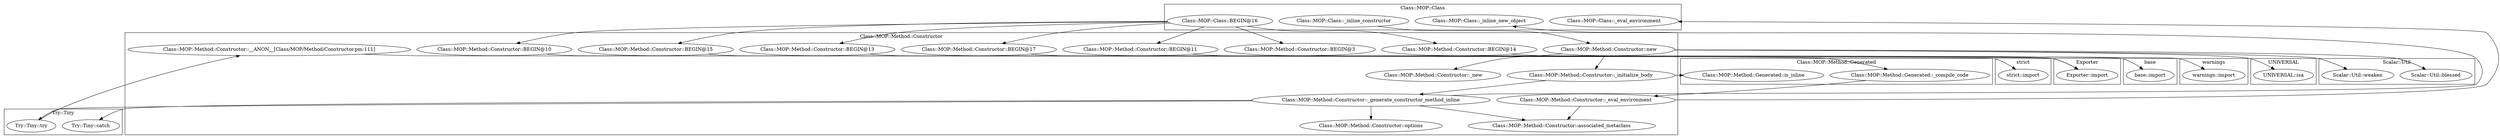 digraph {
graph [overlap=false]
subgraph cluster_Try_Tiny {
	label="Try::Tiny";
	"Try::Tiny::catch";
	"Try::Tiny::try";
}
subgraph cluster_UNIVERSAL {
	label="UNIVERSAL";
	"UNIVERSAL::isa";
}
subgraph cluster_base {
	label="base";
	"base::import";
}
subgraph cluster_Class_MOP_Method_Generated {
	label="Class::MOP::Method::Generated";
	"Class::MOP::Method::Generated::_compile_code";
	"Class::MOP::Method::Generated::is_inline";
}
subgraph cluster_Class_MOP_Method_Constructor {
	label="Class::MOP::Method::Constructor";
	"Class::MOP::Method::Constructor::_eval_environment";
	"Class::MOP::Method::Constructor::BEGIN@10";
	"Class::MOP::Method::Constructor::options";
	"Class::MOP::Method::Constructor::_new";
	"Class::MOP::Method::Constructor::BEGIN@3";
	"Class::MOP::Method::Constructor::BEGIN@15";
	"Class::MOP::Method::Constructor::BEGIN@14";
	"Class::MOP::Method::Constructor::_generate_constructor_method_inline";
	"Class::MOP::Method::Constructor::BEGIN@17";
	"Class::MOP::Method::Constructor::_initialize_body";
	"Class::MOP::Method::Constructor::BEGIN@13";
	"Class::MOP::Method::Constructor::associated_metaclass";
	"Class::MOP::Method::Constructor::BEGIN@11";
	"Class::MOP::Method::Constructor::new";
	"Class::MOP::Method::Constructor::__ANON__[Class/MOP/Method/Constructor.pm:111]";
}
subgraph cluster_Exporter {
	label="Exporter";
	"Exporter::import";
}
subgraph cluster_warnings {
	label="warnings";
	"warnings::import";
}
subgraph cluster_Scalar_Util {
	label="Scalar::Util";
	"Scalar::Util::blessed";
	"Scalar::Util::weaken";
}
subgraph cluster_strict {
	label="strict";
	"strict::import";
}
subgraph cluster_Class_MOP_Class {
	label="Class::MOP::Class";
	"Class::MOP::Class::BEGIN@16";
	"Class::MOP::Class::_inline_new_object";
	"Class::MOP::Class::_eval_environment";
	"Class::MOP::Class::_inline_constructor";
}
"Class::MOP::Method::Constructor::_generate_constructor_method_inline" -> "Try::Tiny::try";
"Class::MOP::Method::Constructor::BEGIN@13" -> "Exporter::import";
"Class::MOP::Method::Constructor::BEGIN@15" -> "Exporter::import";
"Class::MOP::Method::Constructor::BEGIN@14" -> "Exporter::import";
"Class::MOP::Method::Constructor::_eval_environment" -> "Class::MOP::Class::_eval_environment";
"Class::MOP::Method::Constructor::new" -> "Scalar::Util::blessed";
"Class::MOP::Method::Constructor::_initialize_body" -> "Class::MOP::Method::Generated::is_inline";
"Class::MOP::Method::Constructor::_generate_constructor_method_inline" -> "Class::MOP::Method::Constructor::options";
"Class::MOP::Class::_inline_constructor" -> "Class::MOP::Method::Constructor::new";
"Class::MOP::Method::Constructor::_generate_constructor_method_inline" -> "Try::Tiny::catch";
"Class::MOP::Method::Constructor::_generate_constructor_method_inline" -> "Class::MOP::Method::Constructor::associated_metaclass";
"Class::MOP::Method::Constructor::_eval_environment" -> "Class::MOP::Method::Constructor::associated_metaclass";
"Class::MOP::Method::Constructor::BEGIN@17" -> "base::import";
"Class::MOP::Class::BEGIN@16" -> "Class::MOP::Method::Constructor::BEGIN@17";
"Class::MOP::Method::Constructor::BEGIN@11" -> "warnings::import";
"Class::MOP::Class::BEGIN@16" -> "Class::MOP::Method::Constructor::BEGIN@13";
"Class::MOP::Class::BEGIN@16" -> "Class::MOP::Method::Constructor::BEGIN@3";
"Class::MOP::Method::Constructor::BEGIN@10" -> "strict::import";
"Class::MOP::Class::BEGIN@16" -> "Class::MOP::Method::Constructor::BEGIN@10";
"Try::Tiny::try" -> "Class::MOP::Method::Constructor::__ANON__[Class/MOP/Method/Constructor.pm:111]";
"Class::MOP::Method::Constructor::_generate_constructor_method_inline" -> "Class::MOP::Class::_inline_new_object";
"Class::MOP::Method::Constructor::new" -> "Class::MOP::Method::Constructor::_initialize_body";
"Class::MOP::Class::BEGIN@16" -> "Class::MOP::Method::Constructor::BEGIN@15";
"Class::MOP::Method::Constructor::_initialize_body" -> "Class::MOP::Method::Constructor::_generate_constructor_method_inline";
"Class::MOP::Method::Constructor::new" -> "Scalar::Util::weaken";
"Class::MOP::Method::Generated::_compile_code" -> "Class::MOP::Method::Constructor::_eval_environment";
"Class::MOP::Method::Constructor::new" -> "UNIVERSAL::isa";
"Class::MOP::Class::BEGIN@16" -> "Class::MOP::Method::Constructor::BEGIN@11";
"Class::MOP::Method::Constructor::__ANON__[Class/MOP/Method/Constructor.pm:111]" -> "Class::MOP::Method::Generated::_compile_code";
"Class::MOP::Class::BEGIN@16" -> "Class::MOP::Method::Constructor::BEGIN@14";
"Class::MOP::Method::Constructor::new" -> "Class::MOP::Method::Constructor::_new";
}
